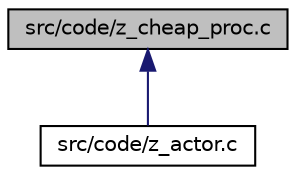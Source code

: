 digraph "src/code/z_cheap_proc.c"
{
 // LATEX_PDF_SIZE
  edge [fontname="Helvetica",fontsize="10",labelfontname="Helvetica",labelfontsize="10"];
  node [fontname="Helvetica",fontsize="10",shape=record];
  Node1 [label="src/code/z_cheap_proc.c",height=0.2,width=0.4,color="black", fillcolor="grey75", style="filled", fontcolor="black",tooltip=" "];
  Node1 -> Node2 [dir="back",color="midnightblue",fontsize="10",style="solid",fontname="Helvetica"];
  Node2 [label="src/code/z_actor.c",height=0.2,width=0.4,color="black", fillcolor="white", style="filled",URL="$d5/de2/z__actor_8c.html",tooltip=" "];
}

